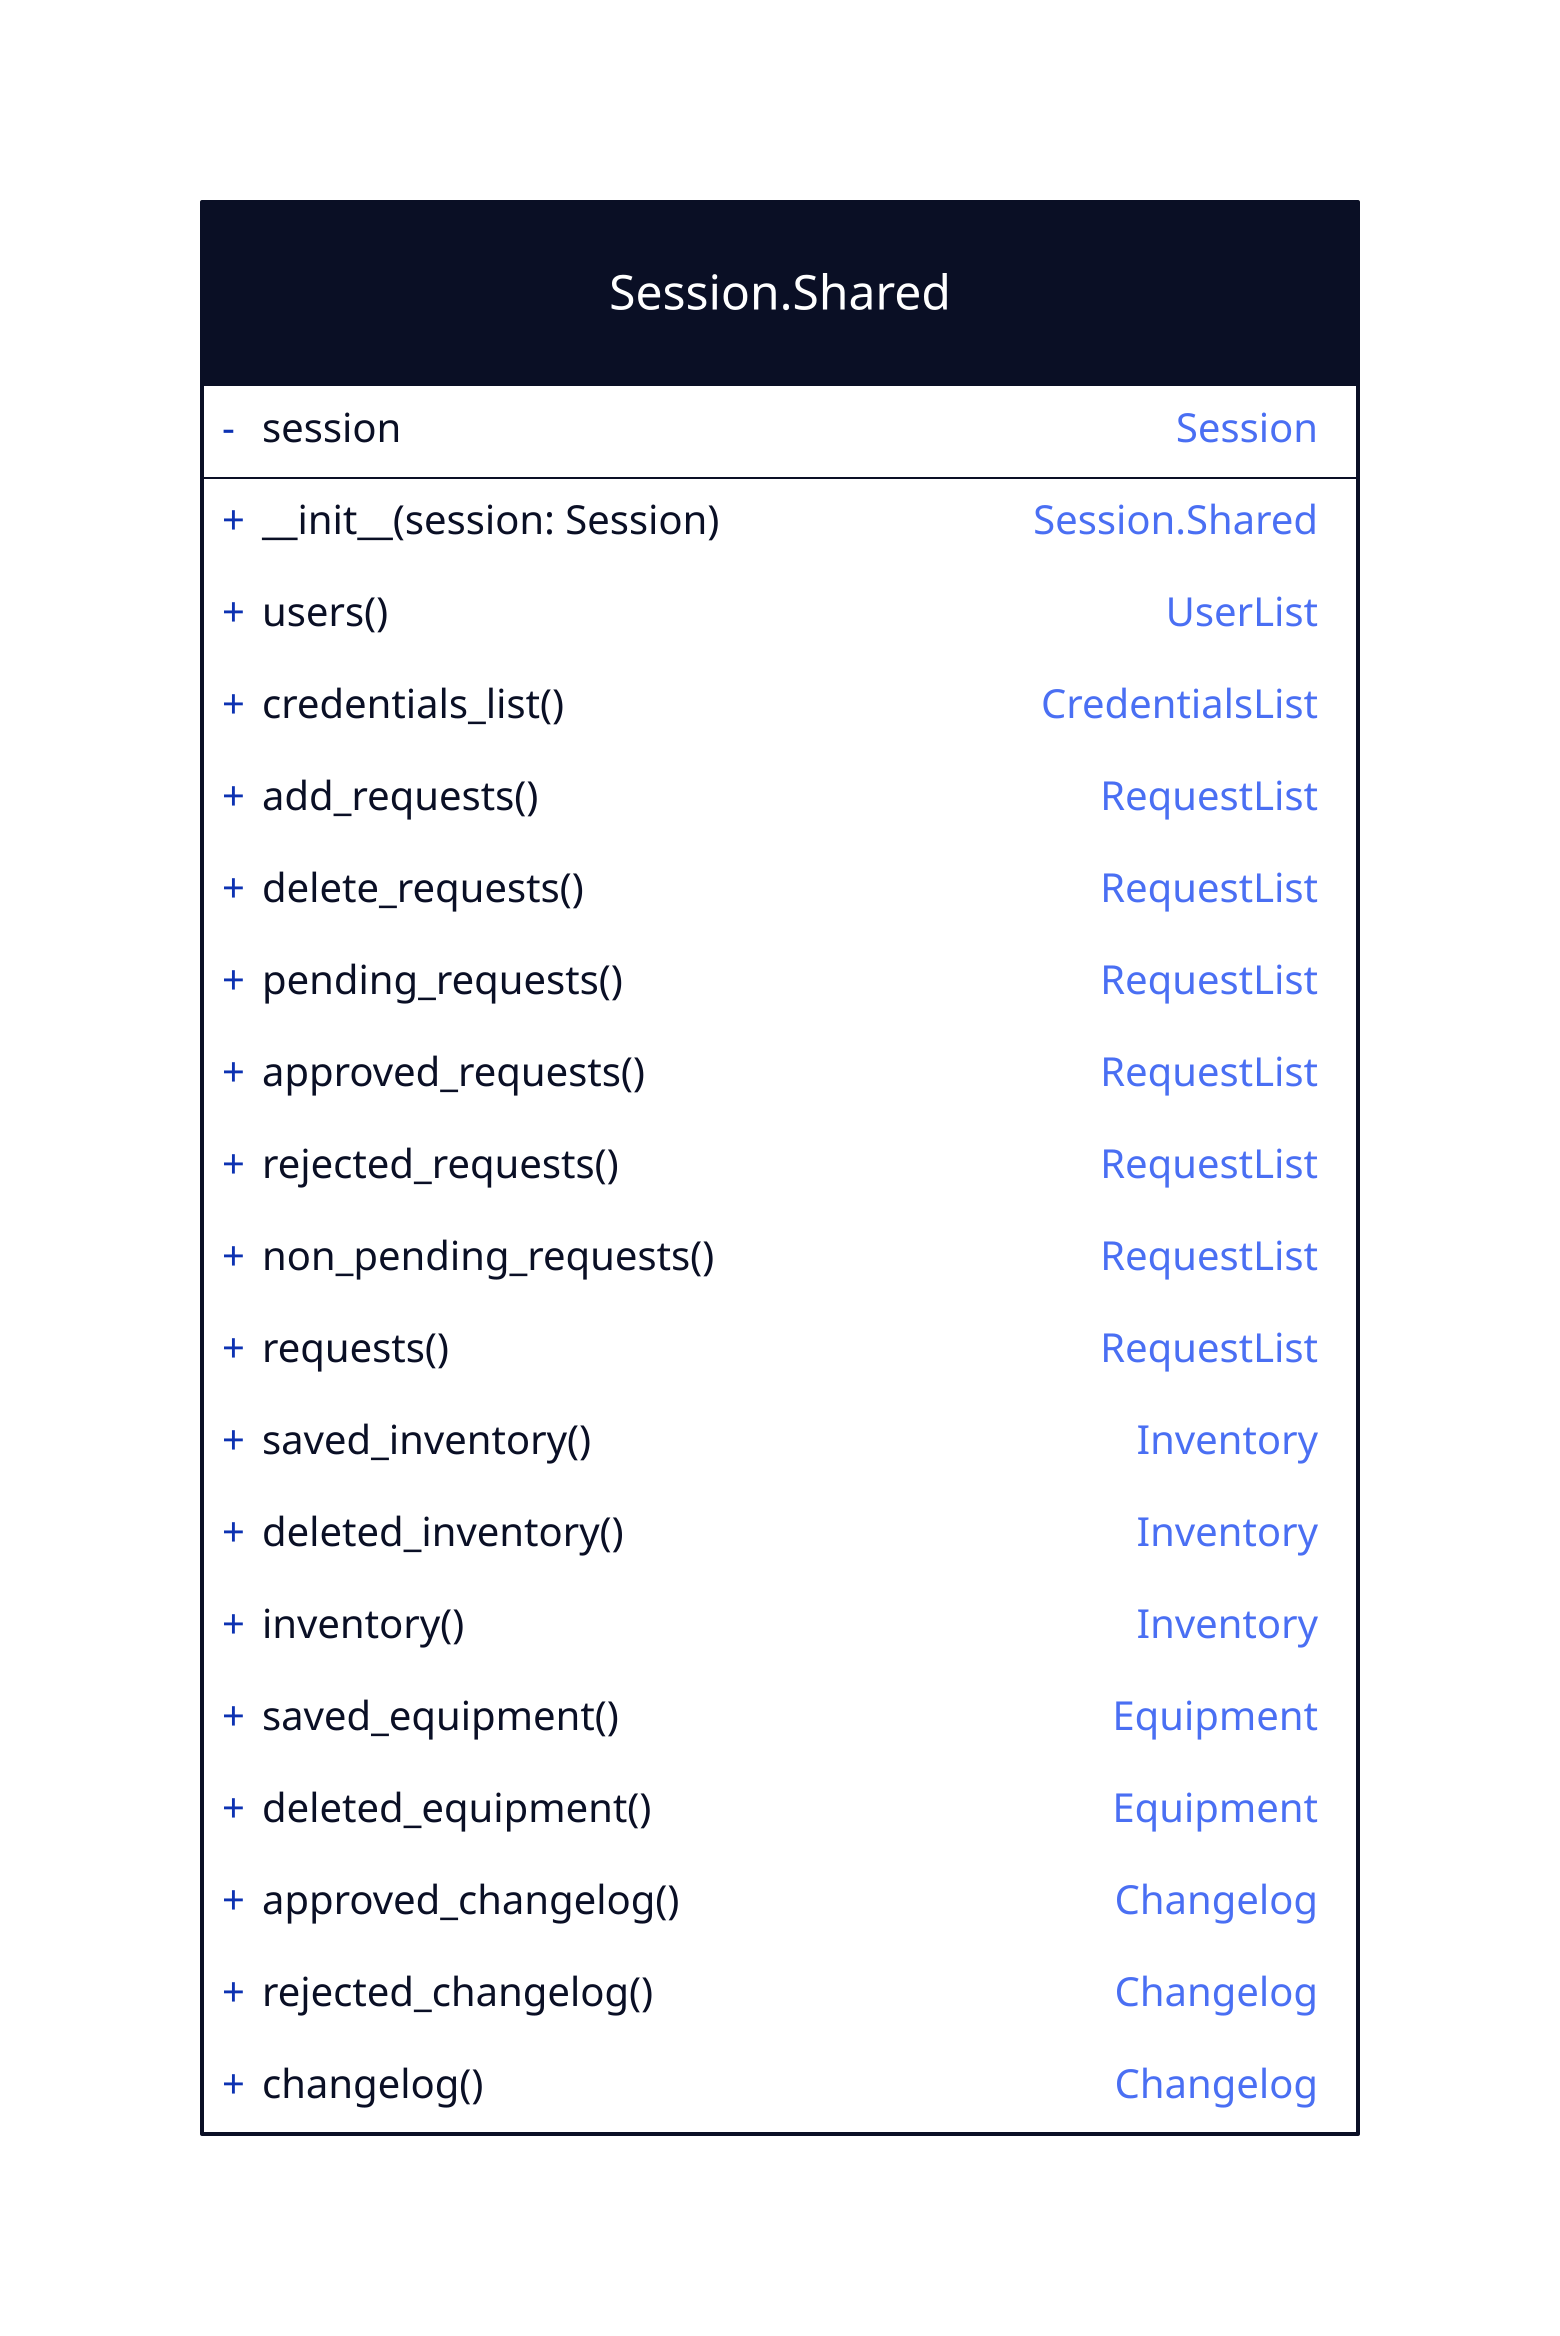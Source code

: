 Session\.Shared: {
  shape: class

  -session: Session

  +__init__(session\: Session): Session.Shared
  
  +users(): UserList
  +credentials_list(): CredentialsList
  +add_requests(): RequestList
  +delete_requests(): RequestList
  +pending_requests(): RequestList
  +approved_requests(): RequestList
  +rejected_requests(): RequestList
  +non_pending_requests(): RequestList
  +requests(): RequestList
  +saved_inventory(): Inventory
  +deleted_inventory(): Inventory
  +inventory(): Inventory
  +saved_equipment(): Equipment
  +deleted_equipment(): Equipment
  +approved_changelog(): Changelog
  +rejected_changelog(): Changelog
  +changelog(): Changelog
}